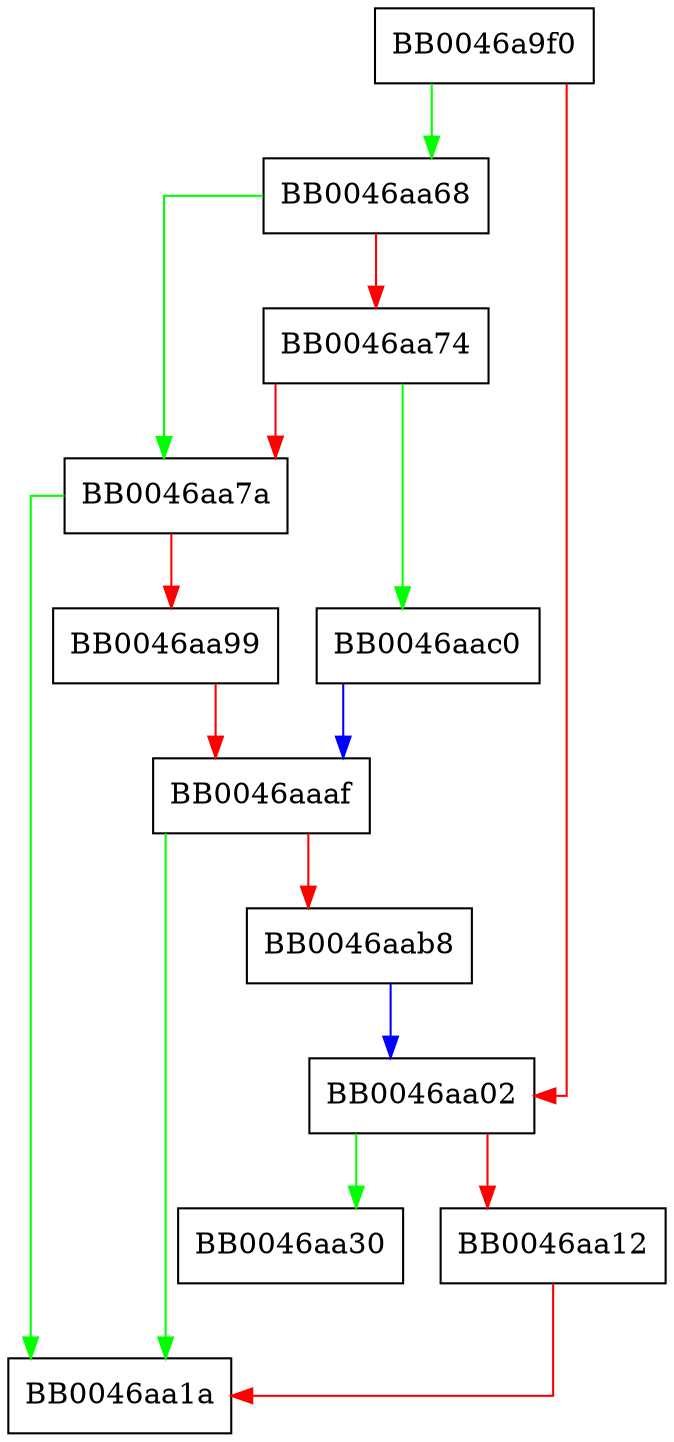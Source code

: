 digraph app_load_modules {
  node [shape="box"];
  graph [splines=ortho];
  BB0046a9f0 -> BB0046aa68 [color="green"];
  BB0046a9f0 -> BB0046aa02 [color="red"];
  BB0046aa02 -> BB0046aa30 [color="green"];
  BB0046aa02 -> BB0046aa12 [color="red"];
  BB0046aa12 -> BB0046aa1a [color="red"];
  BB0046aa68 -> BB0046aa7a [color="green"];
  BB0046aa68 -> BB0046aa74 [color="red"];
  BB0046aa74 -> BB0046aac0 [color="green"];
  BB0046aa74 -> BB0046aa7a [color="red"];
  BB0046aa7a -> BB0046aa1a [color="green"];
  BB0046aa7a -> BB0046aa99 [color="red"];
  BB0046aa99 -> BB0046aaaf [color="red"];
  BB0046aaaf -> BB0046aa1a [color="green"];
  BB0046aaaf -> BB0046aab8 [color="red"];
  BB0046aab8 -> BB0046aa02 [color="blue"];
  BB0046aac0 -> BB0046aaaf [color="blue"];
}